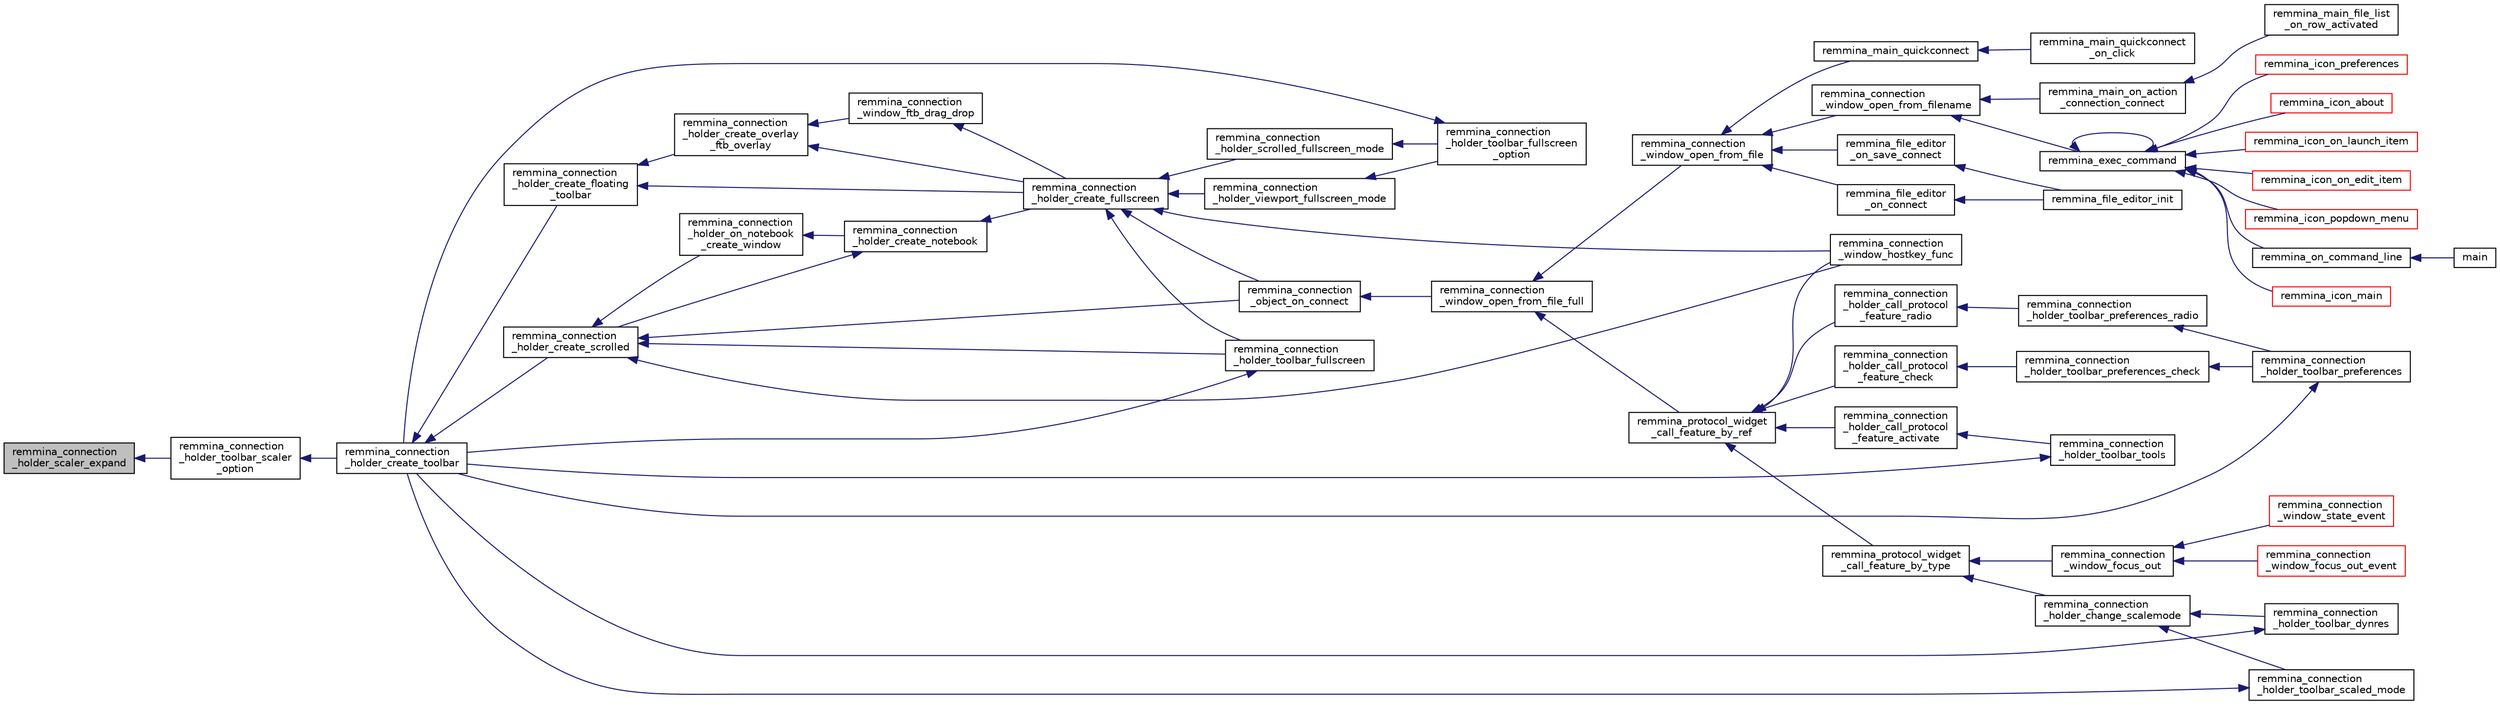 digraph "remmina_connection_holder_scaler_expand"
{
  edge [fontname="Helvetica",fontsize="10",labelfontname="Helvetica",labelfontsize="10"];
  node [fontname="Helvetica",fontsize="10",shape=record];
  rankdir="LR";
  Node5478 [label="remmina_connection\l_holder_scaler_expand",height=0.2,width=0.4,color="black", fillcolor="grey75", style="filled", fontcolor="black"];
  Node5478 -> Node5479 [dir="back",color="midnightblue",fontsize="10",style="solid",fontname="Helvetica"];
  Node5479 [label="remmina_connection\l_holder_toolbar_scaler\l_option",height=0.2,width=0.4,color="black", fillcolor="white", style="filled",URL="$remmina__connection__window_8c.html#a7a722d82899ce761356e47de2ac91452"];
  Node5479 -> Node5480 [dir="back",color="midnightblue",fontsize="10",style="solid",fontname="Helvetica"];
  Node5480 [label="remmina_connection\l_holder_create_toolbar",height=0.2,width=0.4,color="black", fillcolor="white", style="filled",URL="$remmina__connection__window_8c.html#af8138da72278e9e9000276e08a6fd984"];
  Node5480 -> Node5481 [dir="back",color="midnightblue",fontsize="10",style="solid",fontname="Helvetica"];
  Node5481 [label="remmina_connection\l_holder_create_floating\l_toolbar",height=0.2,width=0.4,color="black", fillcolor="white", style="filled",URL="$remmina__connection__window_8c.html#a967dca6c1876afc3e6bcb763f9709d43"];
  Node5481 -> Node5482 [dir="back",color="midnightblue",fontsize="10",style="solid",fontname="Helvetica"];
  Node5482 [label="remmina_connection\l_holder_create_overlay\l_ftb_overlay",height=0.2,width=0.4,color="black", fillcolor="white", style="filled",URL="$remmina__connection__window_8c.html#ab2edcb806312b3367c70fbb13c383ae0"];
  Node5482 -> Node5483 [dir="back",color="midnightblue",fontsize="10",style="solid",fontname="Helvetica"];
  Node5483 [label="remmina_connection\l_window_ftb_drag_drop",height=0.2,width=0.4,color="black", fillcolor="white", style="filled",URL="$remmina__connection__window_8c.html#a15c9b2bd929f8f2bb64d0bb6fa60f067"];
  Node5483 -> Node5484 [dir="back",color="midnightblue",fontsize="10",style="solid",fontname="Helvetica"];
  Node5484 [label="remmina_connection\l_holder_create_fullscreen",height=0.2,width=0.4,color="black", fillcolor="white", style="filled",URL="$remmina__connection__window_8c.html#ae67ca4d276339723c1ff87fc224eaccf"];
  Node5484 -> Node5485 [dir="back",color="midnightblue",fontsize="10",style="solid",fontname="Helvetica"];
  Node5485 [label="remmina_connection\l_holder_toolbar_fullscreen",height=0.2,width=0.4,color="black", fillcolor="white", style="filled",URL="$remmina__connection__window_8c.html#a02ac20f50f1b7b816bd7208127efdbee"];
  Node5485 -> Node5480 [dir="back",color="midnightblue",fontsize="10",style="solid",fontname="Helvetica"];
  Node5484 -> Node5486 [dir="back",color="midnightblue",fontsize="10",style="solid",fontname="Helvetica"];
  Node5486 [label="remmina_connection\l_holder_viewport_fullscreen_mode",height=0.2,width=0.4,color="black", fillcolor="white", style="filled",URL="$remmina__connection__window_8c.html#a0e99d0ff8c39f2c6de508eee9ef498c5"];
  Node5486 -> Node5487 [dir="back",color="midnightblue",fontsize="10",style="solid",fontname="Helvetica"];
  Node5487 [label="remmina_connection\l_holder_toolbar_fullscreen\l_option",height=0.2,width=0.4,color="black", fillcolor="white", style="filled",URL="$remmina__connection__window_8c.html#a1415cdcbed0e6fe9a7978586bf132207"];
  Node5487 -> Node5480 [dir="back",color="midnightblue",fontsize="10",style="solid",fontname="Helvetica"];
  Node5484 -> Node5488 [dir="back",color="midnightblue",fontsize="10",style="solid",fontname="Helvetica"];
  Node5488 [label="remmina_connection\l_holder_scrolled_fullscreen_mode",height=0.2,width=0.4,color="black", fillcolor="white", style="filled",URL="$remmina__connection__window_8c.html#aa25cae5c0e15e13b817b925e42a044a9"];
  Node5488 -> Node5487 [dir="back",color="midnightblue",fontsize="10",style="solid",fontname="Helvetica"];
  Node5484 -> Node5489 [dir="back",color="midnightblue",fontsize="10",style="solid",fontname="Helvetica"];
  Node5489 [label="remmina_connection\l_window_hostkey_func",height=0.2,width=0.4,color="black", fillcolor="white", style="filled",URL="$remmina__connection__window_8c.html#abef663d930076deb3105f86dabe2a9c3"];
  Node5484 -> Node5490 [dir="back",color="midnightblue",fontsize="10",style="solid",fontname="Helvetica"];
  Node5490 [label="remmina_connection\l_object_on_connect",height=0.2,width=0.4,color="black", fillcolor="white", style="filled",URL="$remmina__connection__window_8c.html#a0ad685a873ecef95ec13caba17e0c22e"];
  Node5490 -> Node5491 [dir="back",color="midnightblue",fontsize="10",style="solid",fontname="Helvetica"];
  Node5491 [label="remmina_connection\l_window_open_from_file_full",height=0.2,width=0.4,color="black", fillcolor="white", style="filled",URL="$remmina__connection__window_8h.html#adbf2b670ca3bae96a99cb0b36021a961"];
  Node5491 -> Node5492 [dir="back",color="midnightblue",fontsize="10",style="solid",fontname="Helvetica"];
  Node5492 [label="remmina_connection\l_window_open_from_file",height=0.2,width=0.4,color="black", fillcolor="white", style="filled",URL="$remmina__connection__window_8h.html#a1c7f722a89609523cc4de079cc82f23c"];
  Node5492 -> Node5493 [dir="back",color="midnightblue",fontsize="10",style="solid",fontname="Helvetica"];
  Node5493 [label="remmina_connection\l_window_open_from_filename",height=0.2,width=0.4,color="black", fillcolor="white", style="filled",URL="$remmina__connection__window_8h.html#ab0ed27ef360efc7d92906cbabf9da5db"];
  Node5493 -> Node5494 [dir="back",color="midnightblue",fontsize="10",style="solid",fontname="Helvetica"];
  Node5494 [label="remmina_exec_command",height=0.2,width=0.4,color="black", fillcolor="white", style="filled",URL="$remmina__exec_8h.html#a424cabdcff647797061e7482049d62a7"];
  Node5494 -> Node5495 [dir="back",color="midnightblue",fontsize="10",style="solid",fontname="Helvetica"];
  Node5495 [label="remmina_on_command_line",height=0.2,width=0.4,color="black", fillcolor="white", style="filled",URL="$remmina_8c.html#aeb286fc5bd52ab5382ab8cb495dc2914"];
  Node5495 -> Node5496 [dir="back",color="midnightblue",fontsize="10",style="solid",fontname="Helvetica"];
  Node5496 [label="main",height=0.2,width=0.4,color="black", fillcolor="white", style="filled",URL="$remmina_8c.html#a0ddf1224851353fc92bfbff6f499fa97"];
  Node5494 -> Node5494 [dir="back",color="midnightblue",fontsize="10",style="solid",fontname="Helvetica"];
  Node5494 -> Node5497 [dir="back",color="midnightblue",fontsize="10",style="solid",fontname="Helvetica"];
  Node5497 [label="remmina_icon_main",height=0.2,width=0.4,color="red", fillcolor="white", style="filled",URL="$remmina__icon_8c.html#a920476110ab6410c8fc8cf734109e497"];
  Node5494 -> Node5508 [dir="back",color="midnightblue",fontsize="10",style="solid",fontname="Helvetica"];
  Node5508 [label="remmina_icon_preferences",height=0.2,width=0.4,color="red", fillcolor="white", style="filled",URL="$remmina__icon_8c.html#ad3b0e3d12e4854eae05b1afea19da404"];
  Node5494 -> Node5509 [dir="back",color="midnightblue",fontsize="10",style="solid",fontname="Helvetica"];
  Node5509 [label="remmina_icon_about",height=0.2,width=0.4,color="red", fillcolor="white", style="filled",URL="$remmina__icon_8c.html#a5cdf1958ef01e49889bcee2e90e2cf71"];
  Node5494 -> Node5510 [dir="back",color="midnightblue",fontsize="10",style="solid",fontname="Helvetica"];
  Node5510 [label="remmina_icon_on_launch_item",height=0.2,width=0.4,color="red", fillcolor="white", style="filled",URL="$remmina__icon_8c.html#ad1699688680e12abcfd5c74dd2f76d83"];
  Node5494 -> Node5513 [dir="back",color="midnightblue",fontsize="10",style="solid",fontname="Helvetica"];
  Node5513 [label="remmina_icon_on_edit_item",height=0.2,width=0.4,color="red", fillcolor="white", style="filled",URL="$remmina__icon_8c.html#af8708120906a8dc41a7998ebf9ecd129"];
  Node5494 -> Node5514 [dir="back",color="midnightblue",fontsize="10",style="solid",fontname="Helvetica"];
  Node5514 [label="remmina_icon_popdown_menu",height=0.2,width=0.4,color="red", fillcolor="white", style="filled",URL="$remmina__icon_8c.html#a444be76e3c3a065279c5f9abc7fae833"];
  Node5493 -> Node5515 [dir="back",color="midnightblue",fontsize="10",style="solid",fontname="Helvetica"];
  Node5515 [label="remmina_main_on_action\l_connection_connect",height=0.2,width=0.4,color="black", fillcolor="white", style="filled",URL="$remmina__main_8c.html#ae023d1cb099a4f7bee79f13760566cbf"];
  Node5515 -> Node5516 [dir="back",color="midnightblue",fontsize="10",style="solid",fontname="Helvetica"];
  Node5516 [label="remmina_main_file_list\l_on_row_activated",height=0.2,width=0.4,color="black", fillcolor="white", style="filled",URL="$remmina__main_8c.html#aba1a89a2400c5cc8373c6bd34602ac10"];
  Node5492 -> Node5517 [dir="back",color="midnightblue",fontsize="10",style="solid",fontname="Helvetica"];
  Node5517 [label="remmina_file_editor\l_on_connect",height=0.2,width=0.4,color="black", fillcolor="white", style="filled",URL="$remmina__file__editor_8c.html#a73b8581fd1fd77532b748d91a2951f25"];
  Node5517 -> Node5501 [dir="back",color="midnightblue",fontsize="10",style="solid",fontname="Helvetica"];
  Node5501 [label="remmina_file_editor_init",height=0.2,width=0.4,color="black", fillcolor="white", style="filled",URL="$remmina__file__editor_8c.html#a9afd8d41c66f547320930eb331f3124d"];
  Node5492 -> Node5502 [dir="back",color="midnightblue",fontsize="10",style="solid",fontname="Helvetica"];
  Node5502 [label="remmina_file_editor\l_on_save_connect",height=0.2,width=0.4,color="black", fillcolor="white", style="filled",URL="$remmina__file__editor_8c.html#a57224f3f69f04f398de563b71be6b18e"];
  Node5502 -> Node5501 [dir="back",color="midnightblue",fontsize="10",style="solid",fontname="Helvetica"];
  Node5492 -> Node5518 [dir="back",color="midnightblue",fontsize="10",style="solid",fontname="Helvetica"];
  Node5518 [label="remmina_main_quickconnect",height=0.2,width=0.4,color="black", fillcolor="white", style="filled",URL="$remmina__main_8c.html#a802458852abacebfb16f1f4295806a01"];
  Node5518 -> Node5519 [dir="back",color="midnightblue",fontsize="10",style="solid",fontname="Helvetica"];
  Node5519 [label="remmina_main_quickconnect\l_on_click",height=0.2,width=0.4,color="black", fillcolor="white", style="filled",URL="$remmina__main_8c.html#a210e9e04c7c97cc86412044de31f659d"];
  Node5491 -> Node5520 [dir="back",color="midnightblue",fontsize="10",style="solid",fontname="Helvetica"];
  Node5520 [label="remmina_protocol_widget\l_call_feature_by_ref",height=0.2,width=0.4,color="black", fillcolor="white", style="filled",URL="$remmina__protocol__widget_8h.html#a605b69a9aa4393024369cc5070488692"];
  Node5520 -> Node5521 [dir="back",color="midnightblue",fontsize="10",style="solid",fontname="Helvetica"];
  Node5521 [label="remmina_connection\l_holder_call_protocol\l_feature_radio",height=0.2,width=0.4,color="black", fillcolor="white", style="filled",URL="$remmina__connection__window_8c.html#a86280cb973101817f7410af393bc2f98"];
  Node5521 -> Node5522 [dir="back",color="midnightblue",fontsize="10",style="solid",fontname="Helvetica"];
  Node5522 [label="remmina_connection\l_holder_toolbar_preferences_radio",height=0.2,width=0.4,color="black", fillcolor="white", style="filled",URL="$remmina__connection__window_8c.html#a1ddab4aacc284c606ab237eae9c0b5a9"];
  Node5522 -> Node5523 [dir="back",color="midnightblue",fontsize="10",style="solid",fontname="Helvetica"];
  Node5523 [label="remmina_connection\l_holder_toolbar_preferences",height=0.2,width=0.4,color="black", fillcolor="white", style="filled",URL="$remmina__connection__window_8c.html#a78ec7d6e66d6e6569c1a9a0230c74bc8"];
  Node5523 -> Node5480 [dir="back",color="midnightblue",fontsize="10",style="solid",fontname="Helvetica"];
  Node5520 -> Node5524 [dir="back",color="midnightblue",fontsize="10",style="solid",fontname="Helvetica"];
  Node5524 [label="remmina_connection\l_holder_call_protocol\l_feature_check",height=0.2,width=0.4,color="black", fillcolor="white", style="filled",URL="$remmina__connection__window_8c.html#a8d924ded7fe147df8b5f113e2fb1d6e7"];
  Node5524 -> Node5525 [dir="back",color="midnightblue",fontsize="10",style="solid",fontname="Helvetica"];
  Node5525 [label="remmina_connection\l_holder_toolbar_preferences_check",height=0.2,width=0.4,color="black", fillcolor="white", style="filled",URL="$remmina__connection__window_8c.html#ada0dce340f5f1484c496a2357e8a2c69"];
  Node5525 -> Node5523 [dir="back",color="midnightblue",fontsize="10",style="solid",fontname="Helvetica"];
  Node5520 -> Node5526 [dir="back",color="midnightblue",fontsize="10",style="solid",fontname="Helvetica"];
  Node5526 [label="remmina_connection\l_holder_call_protocol\l_feature_activate",height=0.2,width=0.4,color="black", fillcolor="white", style="filled",URL="$remmina__connection__window_8c.html#a4507b43c6fd10bc68d9512c6b253a552"];
  Node5526 -> Node5527 [dir="back",color="midnightblue",fontsize="10",style="solid",fontname="Helvetica"];
  Node5527 [label="remmina_connection\l_holder_toolbar_tools",height=0.2,width=0.4,color="black", fillcolor="white", style="filled",URL="$remmina__connection__window_8c.html#a51cc0b2274049920f67c71047bd76213"];
  Node5527 -> Node5480 [dir="back",color="midnightblue",fontsize="10",style="solid",fontname="Helvetica"];
  Node5520 -> Node5489 [dir="back",color="midnightblue",fontsize="10",style="solid",fontname="Helvetica"];
  Node5520 -> Node5528 [dir="back",color="midnightblue",fontsize="10",style="solid",fontname="Helvetica"];
  Node5528 [label="remmina_protocol_widget\l_call_feature_by_type",height=0.2,width=0.4,color="black", fillcolor="white", style="filled",URL="$remmina__protocol__widget_8h.html#a6a630e96e5b914d60d678ae8eaad4cd9"];
  Node5528 -> Node5529 [dir="back",color="midnightblue",fontsize="10",style="solid",fontname="Helvetica"];
  Node5529 [label="remmina_connection\l_holder_change_scalemode",height=0.2,width=0.4,color="black", fillcolor="white", style="filled",URL="$remmina__connection__window_8c.html#a5565ebedf82eb9f2d54b7f447b4c930e"];
  Node5529 -> Node5530 [dir="back",color="midnightblue",fontsize="10",style="solid",fontname="Helvetica"];
  Node5530 [label="remmina_connection\l_holder_toolbar_dynres",height=0.2,width=0.4,color="black", fillcolor="white", style="filled",URL="$remmina__connection__window_8c.html#a576e3800c7371f63b27e3832848ac4e5"];
  Node5530 -> Node5480 [dir="back",color="midnightblue",fontsize="10",style="solid",fontname="Helvetica"];
  Node5529 -> Node5531 [dir="back",color="midnightblue",fontsize="10",style="solid",fontname="Helvetica"];
  Node5531 [label="remmina_connection\l_holder_toolbar_scaled_mode",height=0.2,width=0.4,color="black", fillcolor="white", style="filled",URL="$remmina__connection__window_8c.html#ad6136dd7c0867a5a5f1c0b0645632ee4"];
  Node5531 -> Node5480 [dir="back",color="midnightblue",fontsize="10",style="solid",fontname="Helvetica"];
  Node5528 -> Node5532 [dir="back",color="midnightblue",fontsize="10",style="solid",fontname="Helvetica"];
  Node5532 [label="remmina_connection\l_window_focus_out",height=0.2,width=0.4,color="black", fillcolor="white", style="filled",URL="$remmina__connection__window_8c.html#a8c242e0a7ee57ed79099c330d696b43f"];
  Node5532 -> Node5533 [dir="back",color="midnightblue",fontsize="10",style="solid",fontname="Helvetica"];
  Node5533 [label="remmina_connection\l_window_focus_out_event",height=0.2,width=0.4,color="red", fillcolor="white", style="filled",URL="$remmina__connection__window_8c.html#a539828a1dd435bee083d82136691176c"];
  Node5532 -> Node5538 [dir="back",color="midnightblue",fontsize="10",style="solid",fontname="Helvetica"];
  Node5538 [label="remmina_connection\l_window_state_event",height=0.2,width=0.4,color="red", fillcolor="white", style="filled",URL="$remmina__connection__window_8c.html#a174d5b1e983a96c98aae2e8078f462bd"];
  Node5482 -> Node5484 [dir="back",color="midnightblue",fontsize="10",style="solid",fontname="Helvetica"];
  Node5481 -> Node5484 [dir="back",color="midnightblue",fontsize="10",style="solid",fontname="Helvetica"];
  Node5480 -> Node5535 [dir="back",color="midnightblue",fontsize="10",style="solid",fontname="Helvetica"];
  Node5535 [label="remmina_connection\l_holder_create_scrolled",height=0.2,width=0.4,color="black", fillcolor="white", style="filled",URL="$remmina__connection__window_8c.html#a57b3656c37df65d276ddd50a16906dc7"];
  Node5535 -> Node5485 [dir="back",color="midnightblue",fontsize="10",style="solid",fontname="Helvetica"];
  Node5535 -> Node5536 [dir="back",color="midnightblue",fontsize="10",style="solid",fontname="Helvetica"];
  Node5536 [label="remmina_connection\l_holder_on_notebook\l_create_window",height=0.2,width=0.4,color="black", fillcolor="white", style="filled",URL="$remmina__connection__window_8c.html#a2f5fc595c1aad851962aa58e2009bcce"];
  Node5536 -> Node5537 [dir="back",color="midnightblue",fontsize="10",style="solid",fontname="Helvetica"];
  Node5537 [label="remmina_connection\l_holder_create_notebook",height=0.2,width=0.4,color="black", fillcolor="white", style="filled",URL="$remmina__connection__window_8c.html#ae616dc409c5775dc73d9a83c1f081705"];
  Node5537 -> Node5535 [dir="back",color="midnightblue",fontsize="10",style="solid",fontname="Helvetica"];
  Node5537 -> Node5484 [dir="back",color="midnightblue",fontsize="10",style="solid",fontname="Helvetica"];
  Node5535 -> Node5489 [dir="back",color="midnightblue",fontsize="10",style="solid",fontname="Helvetica"];
  Node5535 -> Node5490 [dir="back",color="midnightblue",fontsize="10",style="solid",fontname="Helvetica"];
}
